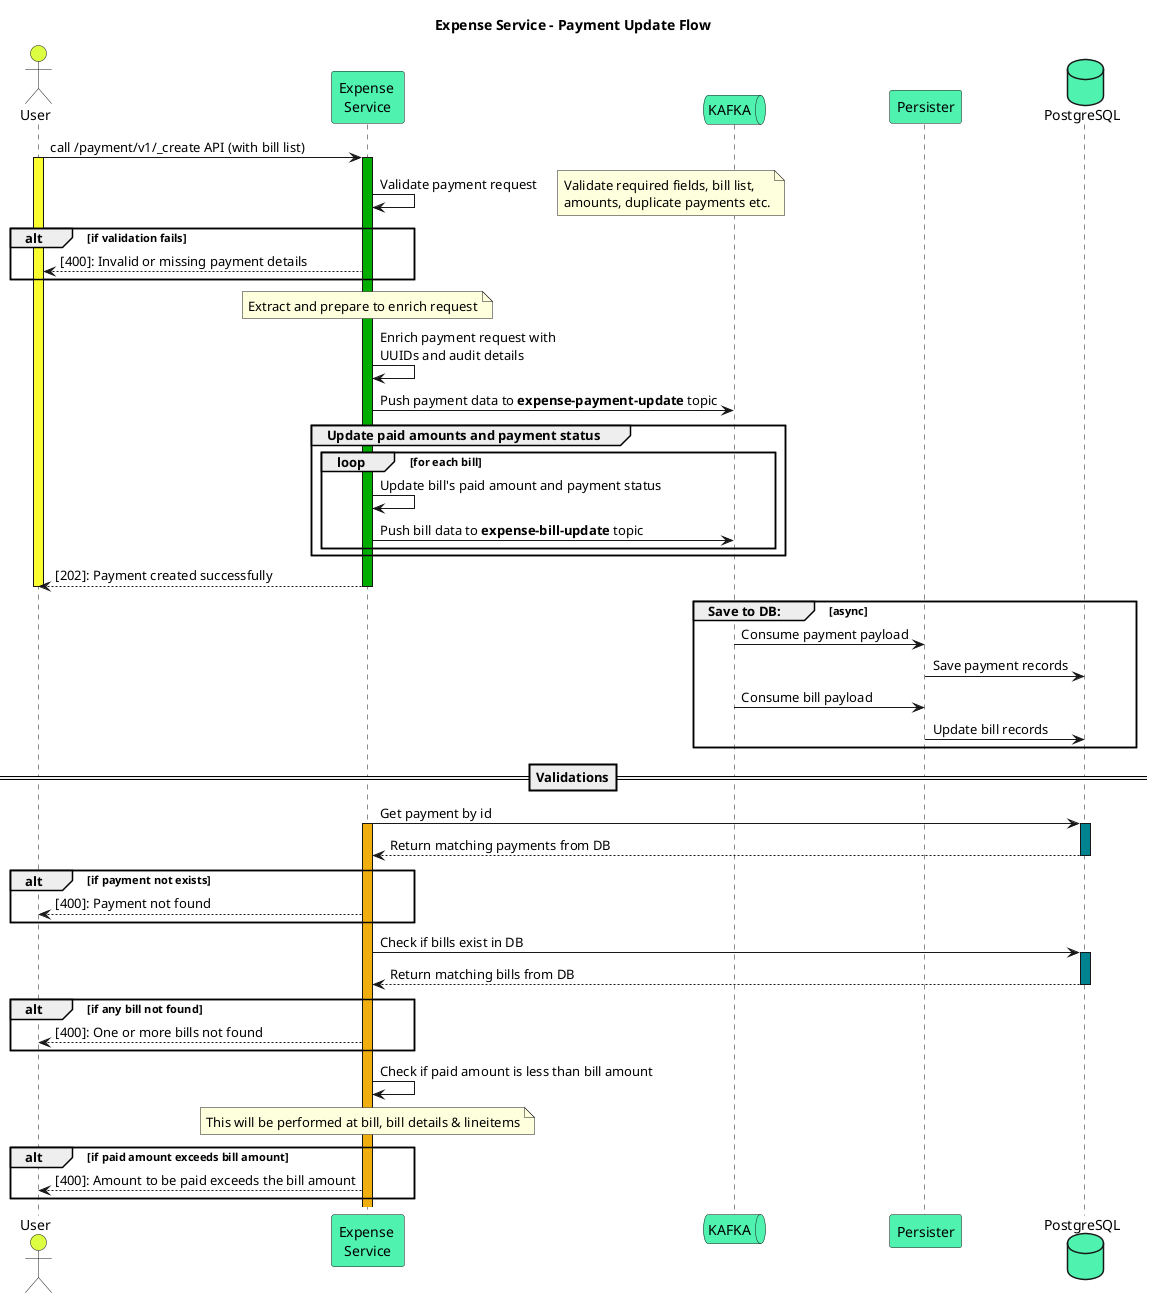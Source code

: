 @startuml
title: Expense Service - Payment Update Flow

actor user as "User" order 0 #ddff41
participant Expense as "Expense \nService" #4Ff2AF
queue KAFKA as "KAFKA" #4Ff2AF
participant Persister as "Persister" #4Ff2AF
database DB as "PostgreSQL" #4Ff2AF

user -> Expense: call /payment/v1/_create API (with bill list)
activate user #Fafd30
activate Expense #00ad00

Expense -> Expense: Validate payment request
note right: Validate required fields, bill list, \namounts, duplicate payments etc.

alt if validation fails
    Expense --> user: [400]: Invalid or missing payment details
end


note over Expense: Extract and prepare to enrich request

Expense -> Expense: Enrich payment request with\nUUIDs and audit details

Expense -> KAFKA: Push payment data to <b>expense-payment-update</b> topic
group Update paid amounts and payment status
    loop for each bill
        Expense -> Expense: Update bill's paid amount and payment status
        Expense -> KAFKA: Push bill data to <b>expense-bill-update</b> topic
    end
end
Expense --> user: [202]: Payment created successfully
deactivate Expense
deactivate user

group Save to DB: [async]
    KAFKA -> Persister: Consume payment payload
    Persister -> DB: Save payment records
    KAFKA -> Persister: Consume bill payload
    Persister -> DB: Update bill records
end

==Validations==
Expense -> DB: Get payment by id
activate Expense #F1aF0F
activate DB #008390
DB --> Expense: Return matching payments from DB
deactivate DB
alt if payment not exists
    Expense --> user: [400]: Payment not found
end

Expense -> DB: Check if bills exist in DB
activate DB #008390
DB --> Expense: Return matching bills from DB
deactivate DB

alt if any bill not found
    Expense --> user: [400]: One or more bills not found
end

' Create same for payment if payment already exists


'Amount to be paid should be less than bill amount
Expense -> Expense: Check if paid amount is less than bill amount
note over Expense: This will be performed at bill, bill details & lineitems
alt if paid amount exceeds bill amount
    Expense --> user: [400]: Amount to be paid exceeds the bill amount
end
@enduml
